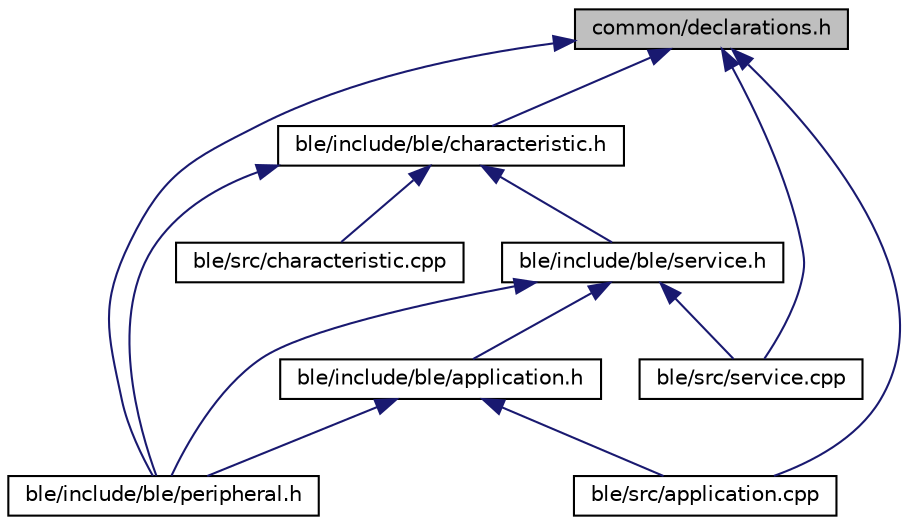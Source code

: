 digraph "common/declarations.h"
{
 // LATEX_PDF_SIZE
  edge [fontname="Helvetica",fontsize="10",labelfontname="Helvetica",labelfontsize="10"];
  node [fontname="Helvetica",fontsize="10",shape=record];
  Node1 [label="common/declarations.h",height=0.2,width=0.4,color="black", fillcolor="grey75", style="filled", fontcolor="black",tooltip=" "];
  Node1 -> Node2 [dir="back",color="midnightblue",fontsize="10",style="solid",fontname="Helvetica"];
  Node2 [label="ble/include/ble/characteristic.h",height=0.2,width=0.4,color="black", fillcolor="white", style="filled",URL="$characteristic_8h.html",tooltip="Characteristic class representing BLE device Characteristic."];
  Node2 -> Node3 [dir="back",color="midnightblue",fontsize="10",style="solid",fontname="Helvetica"];
  Node3 [label="ble/include/ble/service.h",height=0.2,width=0.4,color="black", fillcolor="white", style="filled",URL="$service_8h.html",tooltip="Service class representing BLE device services."];
  Node3 -> Node4 [dir="back",color="midnightblue",fontsize="10",style="solid",fontname="Helvetica"];
  Node4 [label="ble/include/ble/application.h",height=0.2,width=0.4,color="black", fillcolor="white", style="filled",URL="$application_8h.html",tooltip=" "];
  Node4 -> Node5 [dir="back",color="midnightblue",fontsize="10",style="solid",fontname="Helvetica"];
  Node5 [label="ble/include/ble/peripheral.h",height=0.2,width=0.4,color="black", fillcolor="white", style="filled",URL="$peripheral_8h.html",tooltip="A 'include all header' of functions related to BLE peripherals."];
  Node4 -> Node6 [dir="back",color="midnightblue",fontsize="10",style="solid",fontname="Helvetica"];
  Node6 [label="ble/src/application.cpp",height=0.2,width=0.4,color="black", fillcolor="white", style="filled",URL="$application_8cpp.html",tooltip=" "];
  Node3 -> Node5 [dir="back",color="midnightblue",fontsize="10",style="solid",fontname="Helvetica"];
  Node3 -> Node7 [dir="back",color="midnightblue",fontsize="10",style="solid",fontname="Helvetica"];
  Node7 [label="ble/src/service.cpp",height=0.2,width=0.4,color="black", fillcolor="white", style="filled",URL="$service_8cpp.html",tooltip="Implementation of Service class representing BLE device services."];
  Node2 -> Node5 [dir="back",color="midnightblue",fontsize="10",style="solid",fontname="Helvetica"];
  Node2 -> Node8 [dir="back",color="midnightblue",fontsize="10",style="solid",fontname="Helvetica"];
  Node8 [label="ble/src/characteristic.cpp",height=0.2,width=0.4,color="black", fillcolor="white", style="filled",URL="$characteristic_8cpp.html",tooltip="Implementation of Characteristic class representing BLE device Characteristic."];
  Node1 -> Node5 [dir="back",color="midnightblue",fontsize="10",style="solid",fontname="Helvetica"];
  Node1 -> Node6 [dir="back",color="midnightblue",fontsize="10",style="solid",fontname="Helvetica"];
  Node1 -> Node7 [dir="back",color="midnightblue",fontsize="10",style="solid",fontname="Helvetica"];
}
